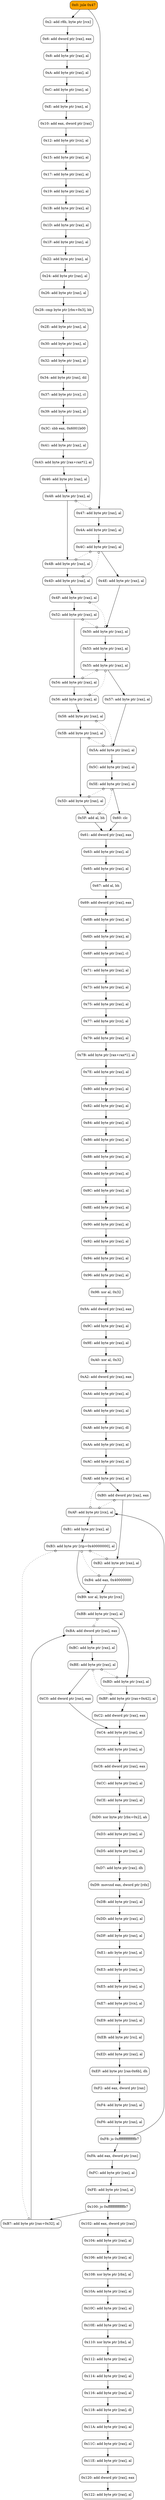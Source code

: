 Digraph G {
"0x0_0"[label="0x0: jnle 0x47\l",shape=box,style="rounded,filled", fontweight="bold",fillcolor="orange"];
"0x2_0"[label="0x2: add r8b, byte ptr [rcx]\l",shape=box,style="rounded,filled", fontweight="bold",fillcolor="white"];
"0x6_0"[label="0x6: add dword ptr [rax], eax\l",shape=box,style="rounded,filled", fontweight="bold",fillcolor="white"];
"0x8_0"[label="0x8: add byte ptr [rax], al\l",shape=box,style="rounded,filled", fontweight="bold",fillcolor="white"];
"0xA_0"[label="0xA: add byte ptr [rax], al\l",shape=box,style="rounded,filled", fontweight="bold",fillcolor="white"];
"0xC_0"[label="0xC: add byte ptr [rax], al\l",shape=box,style="rounded,filled", fontweight="bold",fillcolor="white"];
"0xE_0"[label="0xE: add byte ptr [rax], al\l",shape=box,style="rounded,filled", fontweight="bold",fillcolor="white"];
"0x10_0"[label="0x10: add eax, dword ptr [rax]\l",shape=box,style="rounded,filled", fontweight="bold",fillcolor="white"];
"0x12_0"[label="0x12: add byte ptr [rcx], al\l",shape=box,style="rounded,filled", fontweight="bold",fillcolor="white"];
"0x15_0"[label="0x15: add byte ptr [rax], al\l",shape=box,style="rounded,filled", fontweight="bold",fillcolor="white"];
"0x17_0"[label="0x17: add byte ptr [rax], al\l",shape=box,style="rounded,filled", fontweight="bold",fillcolor="white"];
"0x19_0"[label="0x19: add byte ptr [rax], al\l",shape=box,style="rounded,filled", fontweight="bold",fillcolor="white"];
"0x1B_0"[label="0x1B: add byte ptr [rax], al\l",shape=box,style="rounded,filled", fontweight="bold",fillcolor="white"];
"0x1D_0"[label="0x1D: add byte ptr [rax], al\l",shape=box,style="rounded,filled", fontweight="bold",fillcolor="white"];
"0x1F_0"[label="0x1F: add byte ptr [rax], al\l",shape=box,style="rounded,filled", fontweight="bold",fillcolor="white"];
"0x22_0"[label="0x22: add byte ptr [rax], al\l",shape=box,style="rounded,filled", fontweight="bold",fillcolor="white"];
"0x24_0"[label="0x24: add byte ptr [rax], al\l",shape=box,style="rounded,filled", fontweight="bold",fillcolor="white"];
"0x26_0"[label="0x26: add byte ptr [rax], al\l",shape=box,style="rounded,filled", fontweight="bold",fillcolor="white"];
"0x28_0"[label="0x28: cmp byte ptr [rbx+0x3], bh\l",shape=box,style="rounded,filled", fontweight="bold",fillcolor="white"];
"0x2E_0"[label="0x2E: add byte ptr [rax], al\l",shape=box,style="rounded,filled", fontweight="bold",fillcolor="white"];
"0x30_0"[label="0x30: add byte ptr [rax], al\l",shape=box,style="rounded,filled", fontweight="bold",fillcolor="white"];
"0x32_0"[label="0x32: add byte ptr [rax], al\l",shape=box,style="rounded,filled", fontweight="bold",fillcolor="white"];
"0x34_0"[label="0x34: add byte ptr [rax], dil\l",shape=box,style="rounded,filled", fontweight="bold",fillcolor="white"];
"0x37_0"[label="0x37: add byte ptr [rcx], cl\l",shape=box,style="rounded,filled", fontweight="bold",fillcolor="white"];
"0x39_0"[label="0x39: add byte ptr [rax], al\l",shape=box,style="rounded,filled", fontweight="bold",fillcolor="white"];
"0x3C_0"[label="0x3C: sbb eax, 0x6001b00\l",shape=box,style="rounded,filled", fontweight="bold",fillcolor="white"];
"0x41_0"[label="0x41: add byte ptr [rax], al\l",shape=box,style="rounded,filled", fontweight="bold",fillcolor="white"];
"0x43_0"[label="0x43: add byte ptr [rax+rax*1], al\l",shape=box,style="rounded,filled", fontweight="bold",fillcolor="white"];
"0x46_0"[label="0x46: add byte ptr [rax], al\l",shape=box,style="rounded,filled", fontweight="bold",fillcolor="white"];
"0x47_0"[label="0x47: add byte ptr [rax], al\l",shape=box,style="rounded,filled", fontweight="bold",fillcolor="white"];
"0x48_0"[label="0x48: add byte ptr [rax], al\l",shape=box,style="rounded,filled", fontweight="bold",fillcolor="white"];
"0x4A_0"[label="0x4A: add byte ptr [rax], al\l",shape=box,style="rounded,filled", fontweight="bold",fillcolor="white"];
"0x4B_0"[label="0x4B: add byte ptr [rax], al\l",shape=box,style="rounded,filled", fontweight="bold",fillcolor="white"];
"0x4C_0"[label="0x4C: add byte ptr [rax], al\l",shape=box,style="rounded,filled", fontweight="bold",fillcolor="white"];
"0x4D_0"[label="0x4D: add byte ptr [rax], al\l",shape=box,style="rounded,filled", fontweight="bold",fillcolor="white"];
"0x4E_0"[label="0x4E: add byte ptr [rax], al\l",shape=box,style="rounded,filled", fontweight="bold",fillcolor="white"];
"0x4F_0"[label="0x4F: add byte ptr [rax], al\l",shape=box,style="rounded,filled", fontweight="bold",fillcolor="white"];
"0x50_0"[label="0x50: add byte ptr [rax], al\l",shape=box,style="rounded,filled", fontweight="bold",fillcolor="white"];
"0x52_0"[label="0x52: add byte ptr [rax], al\l",shape=box,style="rounded,filled", fontweight="bold",fillcolor="white"];
"0x53_0"[label="0x53: add byte ptr [rax], al\l",shape=box,style="rounded,filled", fontweight="bold",fillcolor="white"];
"0x54_0"[label="0x54: add byte ptr [rax], al\l",shape=box,style="rounded,filled", fontweight="bold",fillcolor="white"];
"0x55_0"[label="0x55: add byte ptr [rax], al\l",shape=box,style="rounded,filled", fontweight="bold",fillcolor="white"];
"0x56_0"[label="0x56: add byte ptr [rax], al\l",shape=box,style="rounded,filled", fontweight="bold",fillcolor="white"];
"0x57_0"[label="0x57: add byte ptr [rax], al\l",shape=box,style="rounded,filled", fontweight="bold",fillcolor="white"];
"0x58_0"[label="0x58: add byte ptr [rax], al\l",shape=box,style="rounded,filled", fontweight="bold",fillcolor="white"];
"0x5A_0"[label="0x5A: add byte ptr [rax], al\l",shape=box,style="rounded,filled", fontweight="bold",fillcolor="white"];
"0x5B_0"[label="0x5B: add byte ptr [rax], al\l",shape=box,style="rounded,filled", fontweight="bold",fillcolor="white"];
"0x5C_0"[label="0x5C: add byte ptr [rax], al\l",shape=box,style="rounded,filled", fontweight="bold",fillcolor="white"];
"0x5D_0"[label="0x5D: add byte ptr [rax], al\l",shape=box,style="rounded,filled", fontweight="bold",fillcolor="white"];
"0x5E_0"[label="0x5E: add byte ptr [rax], al\l",shape=box,style="rounded,filled", fontweight="bold",fillcolor="white"];
"0x5F_0"[label="0x5F: add al, bh\l",shape=box,style="rounded,filled", fontweight="bold",fillcolor="white"];
"0x60_0"[label="0x60: clc \l",shape=box,style="rounded,filled", fontweight="bold",fillcolor="white"];
"0x61_0"[label="0x61: add dword ptr [rax], eax\l",shape=box,style="rounded,filled", fontweight="bold",fillcolor="white"];
"0x63_0"[label="0x63: add byte ptr [rax], al\l",shape=box,style="rounded,filled", fontweight="bold",fillcolor="white"];
"0x65_0"[label="0x65: add byte ptr [rax], al\l",shape=box,style="rounded,filled", fontweight="bold",fillcolor="white"];
"0x67_0"[label="0x67: add al, bh\l",shape=box,style="rounded,filled", fontweight="bold",fillcolor="white"];
"0x69_0"[label="0x69: add dword ptr [rax], eax\l",shape=box,style="rounded,filled", fontweight="bold",fillcolor="white"];
"0x6B_0"[label="0x6B: add byte ptr [rax], al\l",shape=box,style="rounded,filled", fontweight="bold",fillcolor="white"];
"0x6D_0"[label="0x6D: add byte ptr [rax], al\l",shape=box,style="rounded,filled", fontweight="bold",fillcolor="white"];
"0x6F_0"[label="0x6F: add byte ptr [rax], cl\l",shape=box,style="rounded,filled", fontweight="bold",fillcolor="white"];
"0x71_0"[label="0x71: add byte ptr [rax], al\l",shape=box,style="rounded,filled", fontweight="bold",fillcolor="white"];
"0x73_0"[label="0x73: add byte ptr [rax], al\l",shape=box,style="rounded,filled", fontweight="bold",fillcolor="white"];
"0x75_0"[label="0x75: add byte ptr [rax], al\l",shape=box,style="rounded,filled", fontweight="bold",fillcolor="white"];
"0x77_0"[label="0x77: add byte ptr [rcx], al\l",shape=box,style="rounded,filled", fontweight="bold",fillcolor="white"];
"0x79_0"[label="0x79: add byte ptr [rax], al\l",shape=box,style="rounded,filled", fontweight="bold",fillcolor="white"];
"0x7B_0"[label="0x7B: add byte ptr [rax+rax*1], al\l",shape=box,style="rounded,filled", fontweight="bold",fillcolor="white"];
"0x7E_0"[label="0x7E: add byte ptr [rax], al\l",shape=box,style="rounded,filled", fontweight="bold",fillcolor="white"];
"0x80_0"[label="0x80: add byte ptr [rax], al\l",shape=box,style="rounded,filled", fontweight="bold",fillcolor="white"];
"0x82_0"[label="0x82: add byte ptr [rax], al\l",shape=box,style="rounded,filled", fontweight="bold",fillcolor="white"];
"0x84_0"[label="0x84: add byte ptr [rax], al\l",shape=box,style="rounded,filled", fontweight="bold",fillcolor="white"];
"0x86_0"[label="0x86: add byte ptr [rax], al\l",shape=box,style="rounded,filled", fontweight="bold",fillcolor="white"];
"0x88_0"[label="0x88: add byte ptr [rax], al\l",shape=box,style="rounded,filled", fontweight="bold",fillcolor="white"];
"0x8A_0"[label="0x8A: add byte ptr [rax], al\l",shape=box,style="rounded,filled", fontweight="bold",fillcolor="white"];
"0x8C_0"[label="0x8C: add byte ptr [rax], al\l",shape=box,style="rounded,filled", fontweight="bold",fillcolor="white"];
"0x8E_0"[label="0x8E: add byte ptr [rax], al\l",shape=box,style="rounded,filled", fontweight="bold",fillcolor="white"];
"0x90_0"[label="0x90: add byte ptr [rax], al\l",shape=box,style="rounded,filled", fontweight="bold",fillcolor="white"];
"0x92_0"[label="0x92: add byte ptr [rax], al\l",shape=box,style="rounded,filled", fontweight="bold",fillcolor="white"];
"0x94_0"[label="0x94: add byte ptr [rax], al\l",shape=box,style="rounded,filled", fontweight="bold",fillcolor="white"];
"0x96_0"[label="0x96: add byte ptr [rax], al\l",shape=box,style="rounded,filled", fontweight="bold",fillcolor="white"];
"0x98_0"[label="0x98: xor al, 0x32\l",shape=box,style="rounded,filled", fontweight="bold",fillcolor="white"];
"0x9A_0"[label="0x9A: add dword ptr [rax], eax\l",shape=box,style="rounded,filled", fontweight="bold",fillcolor="white"];
"0x9C_0"[label="0x9C: add byte ptr [rax], al\l",shape=box,style="rounded,filled", fontweight="bold",fillcolor="white"];
"0x9E_0"[label="0x9E: add byte ptr [rax], al\l",shape=box,style="rounded,filled", fontweight="bold",fillcolor="white"];
"0xA0_0"[label="0xA0: xor al, 0x32\l",shape=box,style="rounded,filled", fontweight="bold",fillcolor="white"];
"0xA2_0"[label="0xA2: add dword ptr [rax], eax\l",shape=box,style="rounded,filled", fontweight="bold",fillcolor="white"];
"0xA4_0"[label="0xA4: add byte ptr [rax], al\l",shape=box,style="rounded,filled", fontweight="bold",fillcolor="white"];
"0xA6_0"[label="0xA6: add byte ptr [rax], al\l",shape=box,style="rounded,filled", fontweight="bold",fillcolor="white"];
"0xA8_0"[label="0xA8: add byte ptr [rax], dl\l",shape=box,style="rounded,filled", fontweight="bold",fillcolor="white"];
"0xAA_0"[label="0xAA: add byte ptr [rax], al\l",shape=box,style="rounded,filled", fontweight="bold",fillcolor="white"];
"0xAC_0"[label="0xAC: add byte ptr [rax], al\l",shape=box,style="rounded,filled", fontweight="bold",fillcolor="white"];
"0xAE_0"[label="0xAE: add byte ptr [rax], al\l",shape=box,style="rounded,filled", fontweight="bold",fillcolor="white"];
"0xAF_0"[label="0xAF: add byte ptr [rcx], al\l",shape=box,style="rounded,filled", fontweight="bold",fillcolor="white"];
"0xB0_0"[label="0xB0: add dword ptr [rax], eax\l",shape=box,style="rounded,filled", fontweight="bold",fillcolor="white"];
"0xB1_0"[label="0xB1: add byte ptr [rax], al\l",shape=box,style="rounded,filled", fontweight="bold",fillcolor="white"];
"0xB2_0"[label="0xB2: add byte ptr [rax], al\l",shape=box,style="rounded,filled", fontweight="bold",fillcolor="white"];
"0xB3_0"[label="0xB3: add byte ptr [rip+0x40000000], al\l",shape=box,style="rounded,filled", fontweight="bold",fillcolor="white"];
"0xB4_0"[label="0xB4: add eax, 0x40000000\l",shape=box,style="rounded,filled", fontweight="bold",fillcolor="white"];
"0xB7_0"[label="0xB7: add byte ptr [rax+0x32], al\l",shape=box,style="rounded,filled", fontweight="bold",fillcolor="white"];
"0xB9_0"[label="0xB9: xor al, byte ptr [rcx]\l",shape=box,style="rounded,filled", fontweight="bold",fillcolor="white"];
"0xBA_0"[label="0xBA: add dword ptr [rax], eax\l",shape=box,style="rounded,filled", fontweight="bold",fillcolor="white"];
"0xBB_0"[label="0xBB: add byte ptr [rax], al\l",shape=box,style="rounded,filled", fontweight="bold",fillcolor="white"];
"0xBC_0"[label="0xBC: add byte ptr [rax], al\l",shape=box,style="rounded,filled", fontweight="bold",fillcolor="white"];
"0xBD_0"[label="0xBD: add byte ptr [rax], al\l",shape=box,style="rounded,filled", fontweight="bold",fillcolor="white"];
"0xBE_0"[label="0xBE: add byte ptr [rax], al\l",shape=box,style="rounded,filled", fontweight="bold",fillcolor="white"];
"0xBF_0"[label="0xBF: add byte ptr [rax+0x42], al\l",shape=box,style="rounded,filled", fontweight="bold",fillcolor="white"];
"0xC0_0"[label="0xC0: add dword ptr [rax], eax\l",shape=box,style="rounded,filled", fontweight="bold",fillcolor="white"];
"0xC2_0"[label="0xC2: add dword ptr [rax], eax\l",shape=box,style="rounded,filled", fontweight="bold",fillcolor="white"];
"0xC4_0"[label="0xC4: add byte ptr [rax], al\l",shape=box,style="rounded,filled", fontweight="bold",fillcolor="white"];
"0xC6_0"[label="0xC6: add byte ptr [rax], al\l",shape=box,style="rounded,filled", fontweight="bold",fillcolor="white"];
"0xC8_0"[label="0xC8: add dword ptr [rax], eax\l",shape=box,style="rounded,filled", fontweight="bold",fillcolor="white"];
"0xCC_0"[label="0xCC: add byte ptr [rax], al\l",shape=box,style="rounded,filled", fontweight="bold",fillcolor="white"];
"0xCE_0"[label="0xCE: add byte ptr [rax], al\l",shape=box,style="rounded,filled", fontweight="bold",fillcolor="white"];
"0xD0_0"[label="0xD0: xor byte ptr [rbx+0x2], ah\l",shape=box,style="rounded,filled", fontweight="bold",fillcolor="white"];
"0xD3_0"[label="0xD3: add byte ptr [rax], al\l",shape=box,style="rounded,filled", fontweight="bold",fillcolor="white"];
"0xD5_0"[label="0xD5: add byte ptr [rax], al\l",shape=box,style="rounded,filled", fontweight="bold",fillcolor="white"];
"0xD7_0"[label="0xD7: add byte ptr [rax], dh\l",shape=box,style="rounded,filled", fontweight="bold",fillcolor="white"];
"0xD9_0"[label="0xD9: movsxd eax, dword ptr [rdx]\l",shape=box,style="rounded,filled", fontweight="bold",fillcolor="white"];
"0xDB_0"[label="0xDB: add byte ptr [rax], al\l",shape=box,style="rounded,filled", fontweight="bold",fillcolor="white"];
"0xDD_0"[label="0xDD: add byte ptr [rax], al\l",shape=box,style="rounded,filled", fontweight="bold",fillcolor="white"];
"0xDF_0"[label="0xDF: add byte ptr [rax], al\l",shape=box,style="rounded,filled", fontweight="bold",fillcolor="white"];
"0xE1_0"[label="0xE1: adc byte ptr [rax], al\l",shape=box,style="rounded,filled", fontweight="bold",fillcolor="white"];
"0xE3_0"[label="0xE3: add byte ptr [rax], al\l",shape=box,style="rounded,filled", fontweight="bold",fillcolor="white"];
"0xE5_0"[label="0xE5: add byte ptr [rax], al\l",shape=box,style="rounded,filled", fontweight="bold",fillcolor="white"];
"0xE7_0"[label="0xE7: add byte ptr [rcx], al\l",shape=box,style="rounded,filled", fontweight="bold",fillcolor="white"];
"0xE9_0"[label="0xE9: add byte ptr [rax], al\l",shape=box,style="rounded,filled", fontweight="bold",fillcolor="white"];
"0xEB_0"[label="0xEB: add byte ptr [rsi], al\l",shape=box,style="rounded,filled", fontweight="bold",fillcolor="white"];
"0xED_0"[label="0xED: add byte ptr [rax], al\l",shape=box,style="rounded,filled", fontweight="bold",fillcolor="white"];
"0xEF_0"[label="0xEF: add byte ptr [rax-0x6b], dh\l",shape=box,style="rounded,filled", fontweight="bold",fillcolor="white"];
"0xF2_0"[label="0xF2: add eax, dword ptr [rax]\l",shape=box,style="rounded,filled", fontweight="bold",fillcolor="white"];
"0xF4_0"[label="0xF4: add byte ptr [rax], al\l",shape=box,style="rounded,filled", fontweight="bold",fillcolor="white"];
"0xF6_0"[label="0xF6: add byte ptr [rax], al\l",shape=box,style="rounded,filled", fontweight="bold",fillcolor="white"];
"0xF8_0"[label="0xF8: jo 0xffffffffffffffb7\l",shape=box,style="rounded,filled", fontweight="bold",fillcolor="white"];
"0xFA_0"[label="0xFA: add eax, dword ptr [rax]\l",shape=box,style="rounded,filled", fontweight="bold",fillcolor="white"];
"0xFC_0"[label="0xFC: add byte ptr [rax], al\l",shape=box,style="rounded,filled", fontweight="bold",fillcolor="white"];
"0xFE_0"[label="0xFE: add byte ptr [rax], al\l",shape=box,style="rounded,filled", fontweight="bold",fillcolor="white"];
"0x100_0"[label="0x100: jo 0xffffffffffffffb7\l",shape=box,style="rounded,filled", fontweight="bold",fillcolor="white"];
"0x102_0"[label="0x102: add eax, dword ptr [rax]\l",shape=box,style="rounded,filled", fontweight="bold",fillcolor="white"];
"0x104_0"[label="0x104: add byte ptr [rax], al\l",shape=box,style="rounded,filled", fontweight="bold",fillcolor="white"];
"0x106_0"[label="0x106: add byte ptr [rax], al\l",shape=box,style="rounded,filled", fontweight="bold",fillcolor="white"];
"0x108_0"[label="0x108: xor byte ptr [rbx], al\l",shape=box,style="rounded,filled", fontweight="bold",fillcolor="white"];
"0x10A_0"[label="0x10A: add byte ptr [rax], al\l",shape=box,style="rounded,filled", fontweight="bold",fillcolor="white"];
"0x10C_0"[label="0x10C: add byte ptr [rax], al\l",shape=box,style="rounded,filled", fontweight="bold",fillcolor="white"];
"0x10E_0"[label="0x10E: add byte ptr [rax], al\l",shape=box,style="rounded,filled", fontweight="bold",fillcolor="white"];
"0x110_0"[label="0x110: xor byte ptr [rbx], al\l",shape=box,style="rounded,filled", fontweight="bold",fillcolor="white"];
"0x112_0"[label="0x112: add byte ptr [rax], al\l",shape=box,style="rounded,filled", fontweight="bold",fillcolor="white"];
"0x114_0"[label="0x114: add byte ptr [rax], al\l",shape=box,style="rounded,filled", fontweight="bold",fillcolor="white"];
"0x116_0"[label="0x116: add byte ptr [rax], al\l",shape=box,style="rounded,filled", fontweight="bold",fillcolor="white"];
"0x118_0"[label="0x118: add byte ptr [rax], dl\l",shape=box,style="rounded,filled", fontweight="bold",fillcolor="white"];
"0x11A_0"[label="0x11A: add byte ptr [rax], al\l",shape=box,style="rounded,filled", fontweight="bold",fillcolor="white"];
"0x11C_0"[label="0x11C: add byte ptr [rax], al\l",shape=box,style="rounded,filled", fontweight="bold",fillcolor="white"];
"0x11E_0"[label="0x11E: add byte ptr [rax], al\l",shape=box,style="rounded,filled", fontweight="bold",fillcolor="white"];
"0x120_0"[label="0x120: add dword ptr [rax], eax\l",shape=box,style="rounded,filled", fontweight="bold",fillcolor="white"];
"0x122_0"[label="0x122: add byte ptr [rax], al\l",shape=box,style="rounded,filled", fontweight="bold",fillcolor="white"];
"0x0_0" -> "0x2_0";
"0x0_0" -> "0x47_0";
"0x2_0" -> "0x6_0";
"0x6_0" -> "0x8_0";
"0x8_0" -> "0xA_0";
"0xA_0" -> "0xC_0";
"0xC_0" -> "0xE_0";
"0xE_0" -> "0x10_0";
"0x10_0" -> "0x12_0";
"0x12_0" -> "0x15_0";
"0x15_0" -> "0x17_0";
"0x17_0" -> "0x19_0";
"0x19_0" -> "0x1B_0";
"0x1B_0" -> "0x1D_0";
"0x1D_0" -> "0x1F_0";
"0x1F_0" -> "0x22_0";
"0x22_0" -> "0x24_0";
"0x24_0" -> "0x26_0";
"0x26_0" -> "0x28_0";
"0x28_0" -> "0x2E_0";
"0x2E_0" -> "0x30_0";
"0x30_0" -> "0x32_0";
"0x32_0" -> "0x34_0";
"0x34_0" -> "0x37_0";
"0x37_0" -> "0x39_0";
"0x39_0" -> "0x3C_0";
"0x3C_0" -> "0x41_0";
"0x41_0" -> "0x43_0";
"0x43_0" -> "0x46_0";
"0x46_0" -> "0x48_0";
"0x47_0" -> "0x4A_0";
"0x48_0" -> "0x4B_0";
"0x4A_0" -> "0x4C_0";
"0x4B_0" -> "0x4D_0";
"0x4C_0" -> "0x4E_0";
"0x4D_0" -> "0x4F_0";
"0x4E_0" -> "0x50_0";
"0x4F_0" -> "0x52_0";
"0x50_0" -> "0x53_0";
"0x52_0" -> "0x54_0";
"0x53_0" -> "0x55_0";
"0x54_0" -> "0x56_0";
"0x55_0" -> "0x57_0";
"0x56_0" -> "0x58_0";
"0x57_0" -> "0x5A_0";
"0x58_0" -> "0x5B_0";
"0x5A_0" -> "0x5C_0";
"0x5B_0" -> "0x5D_0";
"0x5C_0" -> "0x5E_0";
"0x5D_0" -> "0x5F_0";
"0x5E_0" -> "0x60_0";
"0x5F_0" -> "0x61_0";
"0x60_0" -> "0x61_0";
"0x61_0" -> "0x63_0";
"0x63_0" -> "0x65_0";
"0x65_0" -> "0x67_0";
"0x67_0" -> "0x69_0";
"0x69_0" -> "0x6B_0";
"0x6B_0" -> "0x6D_0";
"0x6D_0" -> "0x6F_0";
"0x6F_0" -> "0x71_0";
"0x71_0" -> "0x73_0";
"0x73_0" -> "0x75_0";
"0x75_0" -> "0x77_0";
"0x77_0" -> "0x79_0";
"0x79_0" -> "0x7B_0";
"0x7B_0" -> "0x7E_0";
"0x7E_0" -> "0x80_0";
"0x80_0" -> "0x82_0";
"0x82_0" -> "0x84_0";
"0x84_0" -> "0x86_0";
"0x86_0" -> "0x88_0";
"0x88_0" -> "0x8A_0";
"0x8A_0" -> "0x8C_0";
"0x8C_0" -> "0x8E_0";
"0x8E_0" -> "0x90_0";
"0x90_0" -> "0x92_0";
"0x92_0" -> "0x94_0";
"0x94_0" -> "0x96_0";
"0x96_0" -> "0x98_0";
"0x98_0" -> "0x9A_0";
"0x9A_0" -> "0x9C_0";
"0x9C_0" -> "0x9E_0";
"0x9E_0" -> "0xA0_0";
"0xA0_0" -> "0xA2_0";
"0xA2_0" -> "0xA4_0";
"0xA4_0" -> "0xA6_0";
"0xA6_0" -> "0xA8_0";
"0xA8_0" -> "0xAA_0";
"0xAA_0" -> "0xAC_0";
"0xAC_0" -> "0xAE_0";
"0xAE_0" -> "0xB0_0";
"0xAF_0" -> "0xB1_0";
"0xB0_0" -> "0xB2_0";
"0xB1_0" -> "0xB3_0";
"0xB2_0" -> "0xB4_0";
"0xB3_0" -> "0xB9_0";
"0xB4_0" -> "0xB9_0";
"0xB7_0" -> "0xBA_0";
"0xB9_0" -> "0xBB_0";
"0xBA_0" -> "0xBC_0";
"0xBB_0" -> "0xBD_0";
"0xBC_0" -> "0xBE_0";
"0xBD_0" -> "0xBF_0";
"0xBE_0" -> "0xC0_0";
"0xBF_0" -> "0xC2_0";
"0xC0_0" -> "0xC4_0";
"0xC2_0" -> "0xC4_0";
"0xC4_0" -> "0xC6_0";
"0xC6_0" -> "0xC8_0";
"0xC8_0" -> "0xCC_0";
"0xCC_0" -> "0xCE_0";
"0xCE_0" -> "0xD0_0";
"0xD0_0" -> "0xD3_0";
"0xD3_0" -> "0xD5_0";
"0xD5_0" -> "0xD7_0";
"0xD7_0" -> "0xD9_0";
"0xD9_0" -> "0xDB_0";
"0xDB_0" -> "0xDD_0";
"0xDD_0" -> "0xDF_0";
"0xDF_0" -> "0xE1_0";
"0xE1_0" -> "0xE3_0";
"0xE3_0" -> "0xE5_0";
"0xE5_0" -> "0xE7_0";
"0xE7_0" -> "0xE9_0";
"0xE9_0" -> "0xEB_0";
"0xEB_0" -> "0xED_0";
"0xED_0" -> "0xEF_0";
"0xEF_0" -> "0xF2_0";
"0xF2_0" -> "0xF4_0";
"0xF4_0" -> "0xF6_0";
"0xF6_0" -> "0xF8_0";
"0xF8_0" -> "0xAF_0";
"0xF8_0" -> "0xFA_0";
"0xFA_0" -> "0xFC_0";
"0xFC_0" -> "0xFE_0";
"0xFE_0" -> "0x100_0";
"0x100_0" -> "0xB7_0";
"0x100_0" -> "0x102_0";
"0x102_0" -> "0x104_0";
"0x104_0" -> "0x106_0";
"0x106_0" -> "0x108_0";
"0x108_0" -> "0x10A_0";
"0x10A_0" -> "0x10C_0";
"0x10C_0" -> "0x10E_0";
"0x10E_0" -> "0x110_0";
"0x110_0" -> "0x112_0";
"0x112_0" -> "0x114_0";
"0x114_0" -> "0x116_0";
"0x116_0" -> "0x118_0";
"0x118_0" -> "0x11A_0";
"0x11A_0" -> "0x11C_0";
"0x11C_0" -> "0x11E_0";
"0x11E_0" -> "0x120_0";
"0x120_0" -> "0x122_0";
"0x48_0" -> "0x47_0"[style=dotted, dir=both, arrowhead=odot, arrowtail=odot];"0x52_0" -> "0x50_0"[style=dotted, dir=both, arrowhead=odot, arrowtail=odot];"0x5B_0" -> "0x5A_0"[style=dotted, dir=both, arrowhead=odot, arrowtail=odot];"0xB0_0" -> "0xAF_0"[style=dotted, dir=both, arrowhead=odot, arrowtail=odot];"0xBB_0" -> "0xBA_0"[style=dotted, dir=both, arrowhead=odot, arrowtail=odot];"0xB7_0" -> "0xB3_0"[style=dotted, dir=both, arrowhead=odot, arrowtail=odot];"0xBE_0" -> "0xBD_0"[style=dotted, dir=both, arrowhead=odot, arrowtail=odot];"0xAF_0" -> "0xAE_0"[style=dotted, dir=both, arrowhead=odot, arrowtail=odot];"0xB3_0" -> "0xB2_0"[style=dotted, dir=both, arrowhead=odot, arrowtail=odot];"0x4C_0" -> "0x4B_0"[style=dotted, dir=both, arrowhead=odot, arrowtail=odot];"0x50_0" -> "0x4F_0"[style=dotted, dir=both, arrowhead=odot, arrowtail=odot];"0x55_0" -> "0x54_0"[style=dotted, dir=both, arrowhead=odot, arrowtail=odot];"0x5A_0" -> "0x58_0"[style=dotted, dir=both, arrowhead=odot, arrowtail=odot];"0x5E_0" -> "0x5D_0"[style=dotted, dir=both, arrowhead=odot, arrowtail=odot];"0x4D_0" -> "0x4C_0"[style=dotted, dir=both, arrowhead=odot, arrowtail=odot];"0x56_0" -> "0x55_0"[style=dotted, dir=both, arrowhead=odot, arrowtail=odot];"0x5F_0" -> "0x5E_0"[style=dotted, dir=both, arrowhead=odot, arrowtail=odot];"0xB4_0" -> "0xB3_0"[style=dotted, dir=both, arrowhead=odot, arrowtail=odot];"0xBF_0" -> "0xBE_0"[style=dotted, dir=both, arrowhead=odot, arrowtail=odot];}

